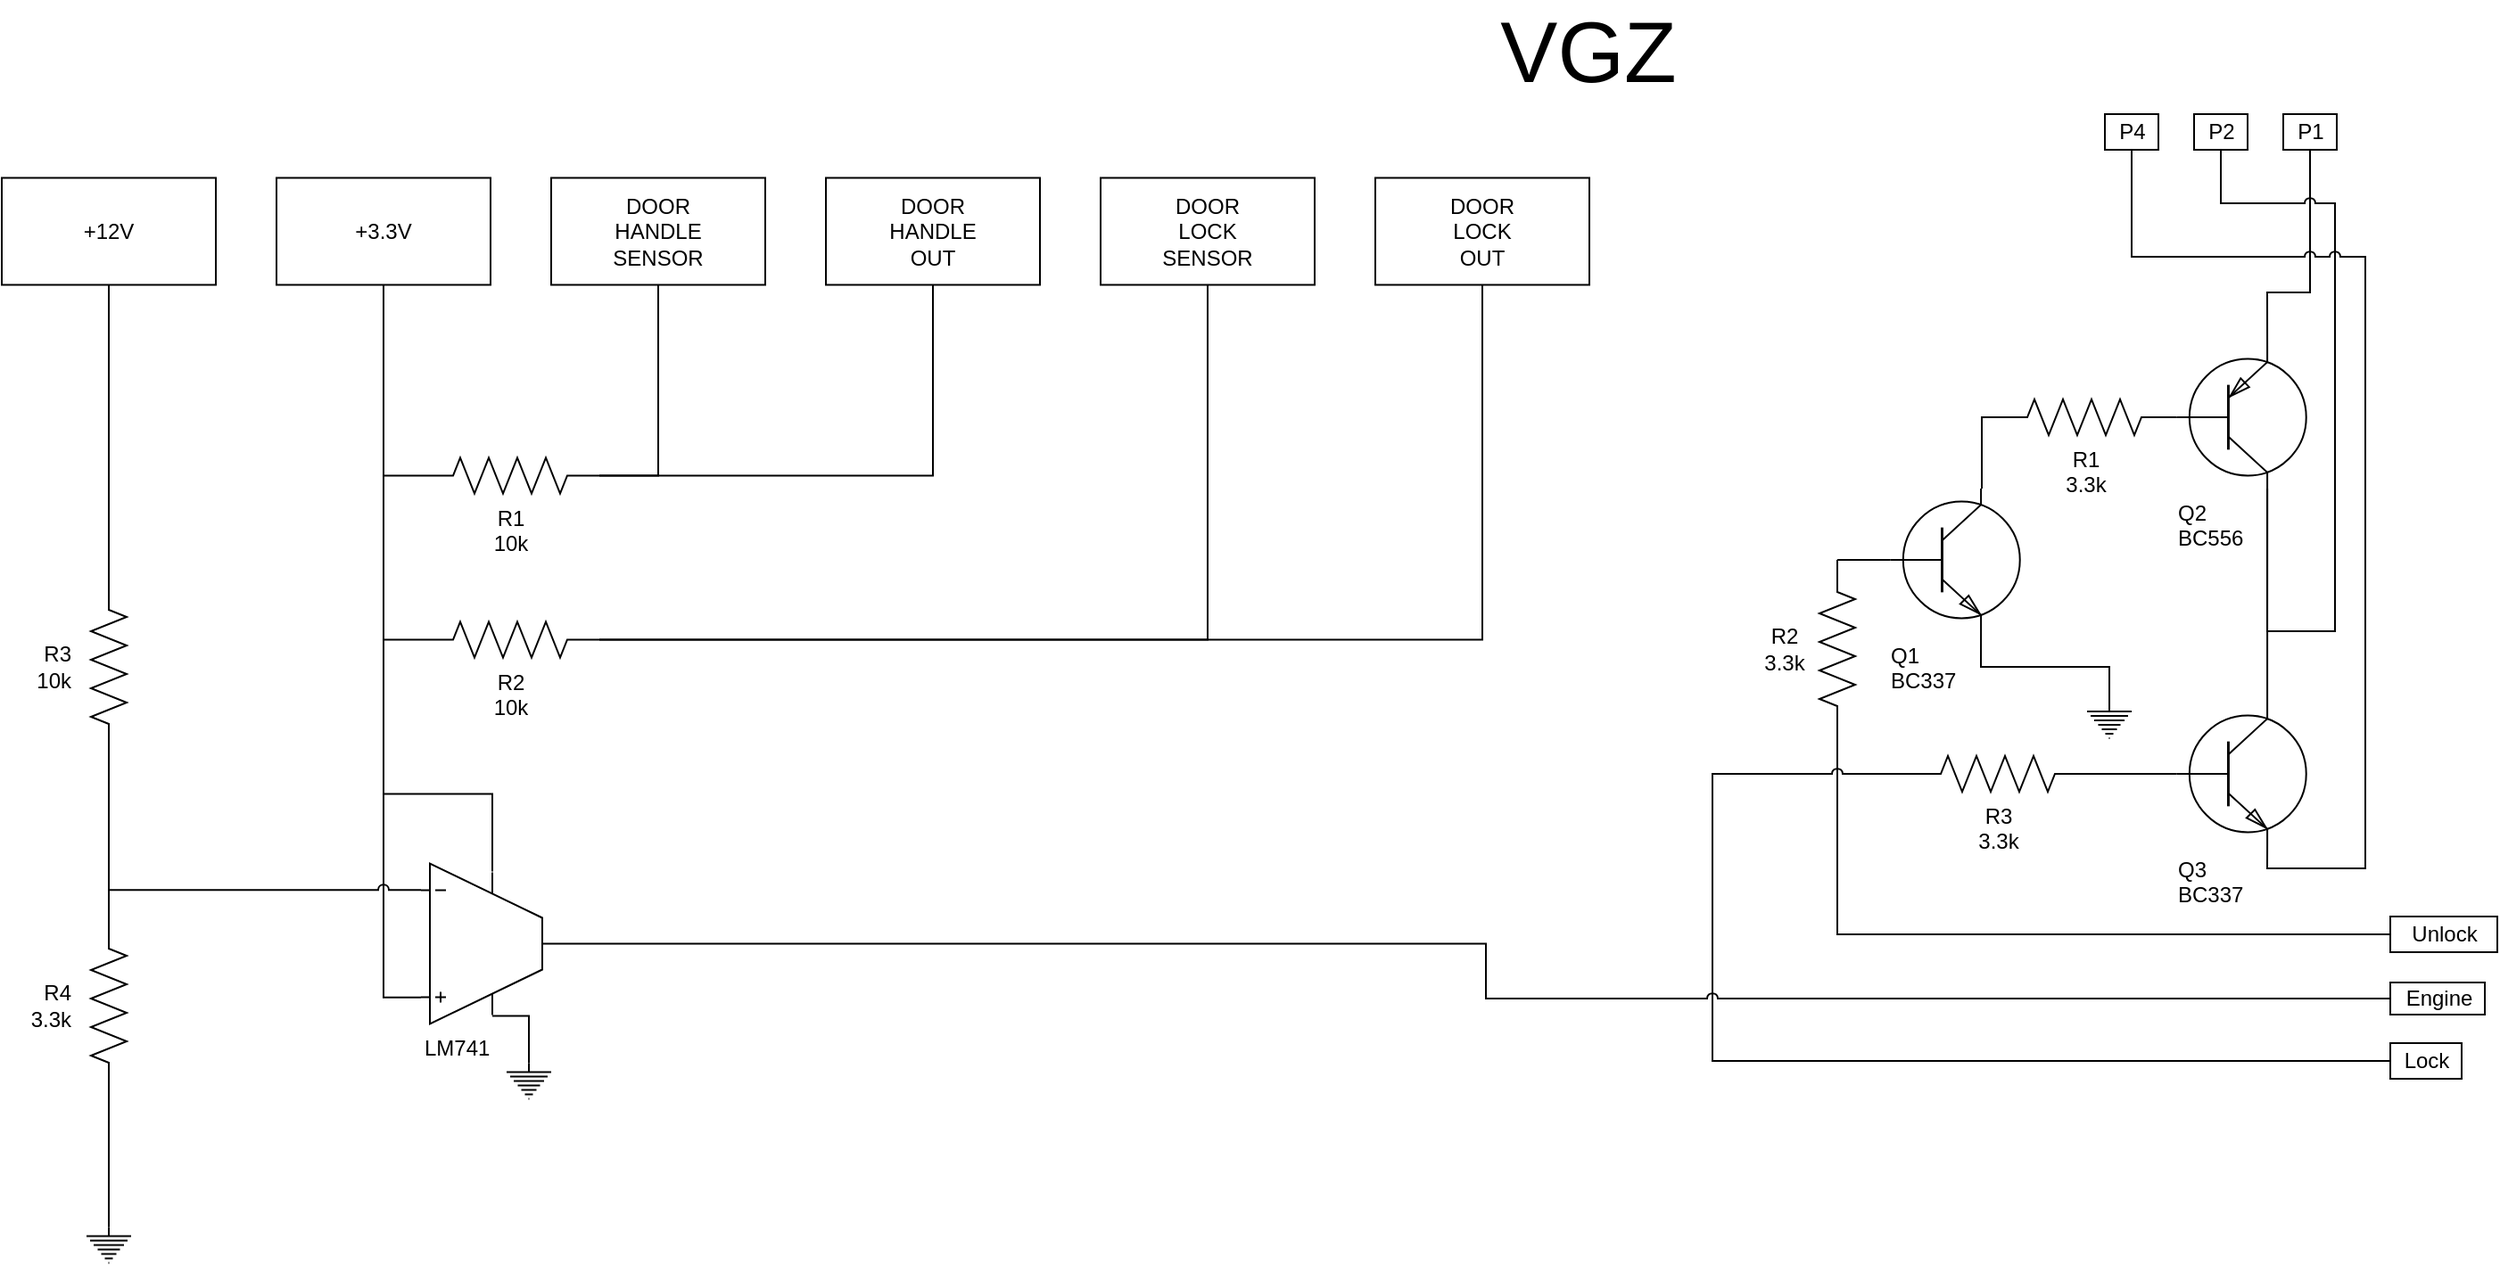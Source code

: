 <mxfile version="12.8.8" type="github" pages="2"><diagram id="vwBpfIJJqrl7qLxSZMjy" name="VGZ"><mxGraphModel dx="2249" dy="747" grid="0" gridSize="10" guides="1" tooltips="1" connect="1" arrows="1" fold="1" page="1" pageScale="1" pageWidth="827" pageHeight="1169" background="#FFFFFF" math="0" shadow="0"><root><mxCell id="0"/><mxCell id="1" parent="0"/><mxCell id="2dIn2ky05wLc2S2Yu5g8-7" style="edgeStyle=orthogonalEdgeStyle;rounded=0;jumpStyle=arc;orthogonalLoop=1;jettySize=auto;html=1;exitX=0.7;exitY=1;exitDx=0;exitDy=0;exitPerimeter=0;entryX=0.7;entryY=0;entryDx=0;entryDy=0;entryPerimeter=0;endArrow=none;endFill=0;strokeColor=#000000;fontColor=#000000;labelBackgroundColor=none;" parent="1" source="2dIn2ky05wLc2S2Yu5g8-1" target="2dIn2ky05wLc2S2Yu5g8-2" edge="1"><mxGeometry relative="1" as="geometry"><Array as="points"><mxPoint x="671" y="387"/><mxPoint x="671" y="387"/></Array></mxGeometry></mxCell><mxCell id="2dIn2ky05wLc2S2Yu5g8-21" style="edgeStyle=orthogonalEdgeStyle;rounded=0;jumpStyle=arc;orthogonalLoop=1;jettySize=auto;html=1;exitX=0.7;exitY=0;exitDx=0;exitDy=0;exitPerimeter=0;endArrow=none;endFill=0;strokeColor=#000000;fontColor=#000000;labelBackgroundColor=none;" parent="1" source="2dIn2ky05wLc2S2Yu5g8-1" target="2dIn2ky05wLc2S2Yu5g8-22" edge="1"><mxGeometry relative="1" as="geometry"><mxPoint x="674.862" y="140" as="targetPoint"/><Array as="points"><mxPoint x="671" y="180"/><mxPoint x="695" y="180"/></Array></mxGeometry></mxCell><mxCell id="2dIn2ky05wLc2S2Yu5g8-1" value="&lt;div&gt;Q2&lt;/div&gt;&lt;div&gt;BC556&lt;br&gt;&lt;/div&gt;" style="verticalLabelPosition=bottom;shadow=0;dashed=0;align=left;html=1;verticalAlign=top;shape=mxgraph.electrical.transistors.pnp_transistor_1;strokeColor=#000000;fontColor=#000000;labelBackgroundColor=none;fillColor=none;" parent="1" vertex="1"><mxGeometry x="618.5" y="210" width="76" height="80" as="geometry"/></mxCell><mxCell id="2dIn2ky05wLc2S2Yu5g8-37" style="edgeStyle=orthogonalEdgeStyle;rounded=0;jumpStyle=arc;orthogonalLoop=1;jettySize=auto;html=1;exitX=0.7;exitY=1;exitDx=0;exitDy=0;exitPerimeter=0;endArrow=none;endFill=0;strokeColor=#000000;fontColor=#000000;labelBackgroundColor=none;" parent="1" source="2dIn2ky05wLc2S2Yu5g8-1" target="2dIn2ky05wLc2S2Yu5g8-23" edge="1"><mxGeometry relative="1" as="geometry"><Array as="points"><mxPoint x="671" y="370"/><mxPoint x="709" y="370"/><mxPoint x="709" y="130"/><mxPoint x="645" y="130"/></Array></mxGeometry></mxCell><mxCell id="u6N9TvEK20pb86zufqTK-22" style="edgeStyle=orthogonalEdgeStyle;rounded=0;orthogonalLoop=1;jettySize=auto;html=1;exitX=0.7;exitY=1;exitDx=0;exitDy=0;exitPerimeter=0;strokeColor=#000000;fontColor=#000000;endArrow=none;endFill=0;jumpStyle=arc;" edge="1" parent="1" source="2dIn2ky05wLc2S2Yu5g8-2" target="u6N9TvEK20pb86zufqTK-24"><mxGeometry relative="1" as="geometry"><mxPoint x="600" y="110" as="targetPoint"/><Array as="points"><mxPoint x="671" y="503"/><mxPoint x="726" y="503"/><mxPoint x="726" y="160"/><mxPoint x="595" y="160"/></Array></mxGeometry></mxCell><mxCell id="2dIn2ky05wLc2S2Yu5g8-2" value="&lt;div align=&quot;left&quot;&gt;Q3&lt;br&gt;&lt;/div&gt;&lt;div align=&quot;left&quot;&gt;BC337&lt;/div&gt;" style="verticalLabelPosition=bottom;shadow=0;dashed=0;align=left;html=1;verticalAlign=top;shape=mxgraph.electrical.transistors.npn_transistor_1;strokeColor=#000000;fontColor=#000000;labelBackgroundColor=none;fillColor=none;" parent="1" vertex="1"><mxGeometry x="618.5" y="410" width="76" height="80" as="geometry"/></mxCell><mxCell id="2dIn2ky05wLc2S2Yu5g8-6" style="edgeStyle=orthogonalEdgeStyle;rounded=0;jumpStyle=arc;orthogonalLoop=1;jettySize=auto;html=1;exitX=0.7;exitY=1;exitDx=0;exitDy=0;exitPerimeter=0;entryX=0.5;entryY=0;entryDx=0;entryDy=0;entryPerimeter=0;endArrow=none;endFill=0;strokeColor=#000000;fontColor=#000000;labelBackgroundColor=none;" parent="1" source="2dIn2ky05wLc2S2Yu5g8-3" target="2dIn2ky05wLc2S2Yu5g8-5" edge="1"><mxGeometry relative="1" as="geometry"><Array as="points"><mxPoint x="511" y="390"/><mxPoint x="583" y="390"/></Array></mxGeometry></mxCell><mxCell id="2dIn2ky05wLc2S2Yu5g8-3" value="&lt;div&gt;Q1&lt;br&gt;&lt;/div&gt;&lt;div&gt;BC337&lt;/div&gt;" style="verticalLabelPosition=bottom;shadow=0;dashed=0;align=left;html=1;verticalAlign=top;shape=mxgraph.electrical.transistors.npn_transistor_1;strokeColor=#000000;fontColor=#000000;labelBackgroundColor=none;fillColor=none;" parent="1" vertex="1"><mxGeometry x="458" y="290" width="76" height="80" as="geometry"/></mxCell><mxCell id="2dIn2ky05wLc2S2Yu5g8-5" value="" style="pointerEvents=1;verticalLabelPosition=bottom;shadow=0;dashed=0;align=center;html=1;verticalAlign=top;shape=mxgraph.electrical.signal_sources.protective_earth;strokeColor=#000000;fontColor=#000000;labelBackgroundColor=none;" parent="1" vertex="1"><mxGeometry x="570" y="410" width="25" height="20" as="geometry"/></mxCell><mxCell id="2dIn2ky05wLc2S2Yu5g8-11" style="edgeStyle=orthogonalEdgeStyle;rounded=0;jumpStyle=arc;orthogonalLoop=1;jettySize=auto;html=1;exitX=1;exitY=0.5;exitDx=0;exitDy=0;exitPerimeter=0;entryX=0;entryY=0.5;entryDx=0;entryDy=0;entryPerimeter=0;endArrow=none;endFill=0;strokeColor=#000000;fontColor=#000000;labelBackgroundColor=none;" parent="1" source="2dIn2ky05wLc2S2Yu5g8-10" target="2dIn2ky05wLc2S2Yu5g8-1" edge="1"><mxGeometry relative="1" as="geometry"><Array as="points"><mxPoint x="609" y="250"/></Array></mxGeometry></mxCell><mxCell id="2dIn2ky05wLc2S2Yu5g8-12" style="edgeStyle=orthogonalEdgeStyle;rounded=0;jumpStyle=arc;orthogonalLoop=1;jettySize=auto;html=1;exitX=0;exitY=0.5;exitDx=0;exitDy=0;exitPerimeter=0;entryX=0.7;entryY=0;entryDx=0;entryDy=0;entryPerimeter=0;endArrow=none;endFill=0;strokeColor=#000000;fontColor=#000000;labelBackgroundColor=none;" parent="1" source="2dIn2ky05wLc2S2Yu5g8-10" target="2dIn2ky05wLc2S2Yu5g8-3" edge="1"><mxGeometry relative="1" as="geometry"><Array as="points"><mxPoint x="511" y="250"/><mxPoint x="511" y="290"/></Array></mxGeometry></mxCell><mxCell id="2dIn2ky05wLc2S2Yu5g8-10" value="&lt;div&gt;R1&lt;/div&gt;&lt;div&gt;3.3k&lt;/div&gt;" style="pointerEvents=1;verticalLabelPosition=bottom;shadow=0;dashed=0;align=center;html=1;verticalAlign=top;shape=mxgraph.electrical.resistors.resistor_2;strokeColor=#000000;fontColor=#000000;labelBackgroundColor=none;" parent="1" vertex="1"><mxGeometry x="518.5" y="240" width="100" height="20" as="geometry"/></mxCell><mxCell id="2dIn2ky05wLc2S2Yu5g8-14" style="edgeStyle=orthogonalEdgeStyle;rounded=0;jumpStyle=arc;orthogonalLoop=1;jettySize=auto;html=1;exitX=1;exitY=0.5;exitDx=0;exitDy=0;exitPerimeter=0;entryX=0;entryY=0.5;entryDx=0;entryDy=0;entryPerimeter=0;endArrow=none;endFill=0;strokeColor=#000000;fontColor=#000000;labelBackgroundColor=none;" parent="1" source="2dIn2ky05wLc2S2Yu5g8-13" target="2dIn2ky05wLc2S2Yu5g8-3" edge="1"><mxGeometry relative="1" as="geometry"/></mxCell><mxCell id="2dIn2ky05wLc2S2Yu5g8-18" style="edgeStyle=orthogonalEdgeStyle;rounded=0;jumpStyle=arc;orthogonalLoop=1;jettySize=auto;html=1;exitX=0;exitY=0.5;exitDx=0;exitDy=0;exitPerimeter=0;endArrow=none;endFill=0;strokeColor=#000000;fontColor=#000000;labelBackgroundColor=none;" parent="1" source="2dIn2ky05wLc2S2Yu5g8-13" target="2dIn2ky05wLc2S2Yu5g8-19" edge="1"><mxGeometry relative="1" as="geometry"><mxPoint x="300" y="210" as="targetPoint"/><Array as="points"><mxPoint x="430" y="540"/></Array></mxGeometry></mxCell><mxCell id="2dIn2ky05wLc2S2Yu5g8-13" value="&lt;div&gt;R2&lt;/div&gt;&lt;div&gt;3.3k&lt;/div&gt;" style="pointerEvents=1;verticalLabelPosition=middle;shadow=0;dashed=0;align=center;html=1;verticalAlign=middle;shape=mxgraph.electrical.resistors.resistor_2;strokeColor=#000000;fontColor=#000000;labelBackgroundColor=none;direction=north;horizontal=1;labelPosition=left;spacingLeft=0;spacingRight=20;" parent="1" vertex="1"><mxGeometry x="420" y="330" width="20" height="100" as="geometry"/></mxCell><mxCell id="2dIn2ky05wLc2S2Yu5g8-16" style="edgeStyle=orthogonalEdgeStyle;rounded=0;jumpStyle=arc;orthogonalLoop=1;jettySize=auto;html=1;exitX=1;exitY=0.5;exitDx=0;exitDy=0;exitPerimeter=0;entryX=0;entryY=0.5;entryDx=0;entryDy=0;entryPerimeter=0;endArrow=none;endFill=0;strokeColor=#000000;fontColor=#000000;labelBackgroundColor=none;" parent="1" source="2dIn2ky05wLc2S2Yu5g8-15" target="2dIn2ky05wLc2S2Yu5g8-2" edge="1"><mxGeometry relative="1" as="geometry"/></mxCell><mxCell id="2dIn2ky05wLc2S2Yu5g8-17" style="edgeStyle=orthogonalEdgeStyle;rounded=0;jumpStyle=arc;orthogonalLoop=1;jettySize=auto;html=1;exitX=0;exitY=0.5;exitDx=0;exitDy=0;exitPerimeter=0;endArrow=none;endFill=0;strokeColor=#000000;fontColor=#000000;labelBackgroundColor=none;" parent="1" source="2dIn2ky05wLc2S2Yu5g8-15" target="2dIn2ky05wLc2S2Yu5g8-20" edge="1"><mxGeometry relative="1" as="geometry"><mxPoint x="260.0" y="210" as="targetPoint"/><Array as="points"><mxPoint x="360" y="450"/></Array></mxGeometry></mxCell><mxCell id="2dIn2ky05wLc2S2Yu5g8-15" value="&lt;div&gt;R3&lt;/div&gt;&lt;div&gt;3.3k&lt;/div&gt;" style="pointerEvents=1;verticalLabelPosition=bottom;shadow=0;dashed=0;align=center;html=1;verticalAlign=top;shape=mxgraph.electrical.resistors.resistor_2;strokeColor=#000000;fontColor=#000000;labelBackgroundColor=none;" parent="1" vertex="1"><mxGeometry x="470" y="440" width="100" height="20" as="geometry"/></mxCell><mxCell id="2dIn2ky05wLc2S2Yu5g8-19" value="&lt;div&gt;Unlock&lt;/div&gt;" style="text;html=1;align=center;verticalAlign=middle;resizable=0;points=[];autosize=1;strokeColor=#000000;fontColor=#000000;labelBackgroundColor=none;" parent="1" vertex="1"><mxGeometry x="740" y="530" width="60" height="20" as="geometry"/></mxCell><mxCell id="2dIn2ky05wLc2S2Yu5g8-20" value="Lock" style="text;html=1;align=center;verticalAlign=middle;resizable=0;points=[];autosize=1;strokeColor=#000000;fontColor=#000000;labelBackgroundColor=none;" parent="1" vertex="1"><mxGeometry x="740" y="601" width="40" height="20" as="geometry"/></mxCell><mxCell id="2dIn2ky05wLc2S2Yu5g8-22" value="&lt;div&gt;P1&lt;/div&gt;" style="text;html=1;align=center;verticalAlign=middle;resizable=0;points=[];autosize=1;strokeColor=#000000;fontColor=#000000;labelBackgroundColor=none;" parent="1" vertex="1"><mxGeometry x="680" y="80" width="30" height="20" as="geometry"/></mxCell><mxCell id="2dIn2ky05wLc2S2Yu5g8-23" value="&lt;div&gt;P2&lt;/div&gt;" style="text;html=1;align=center;verticalAlign=middle;resizable=0;points=[];autosize=1;strokeColor=#000000;fontColor=#000000;labelBackgroundColor=none;" parent="1" vertex="1"><mxGeometry x="630" y="80" width="30" height="20" as="geometry"/></mxCell><mxCell id="u6N9TvEK20pb86zufqTK-24" value="&lt;div&gt;P4&lt;/div&gt;" style="text;html=1;align=center;verticalAlign=middle;resizable=0;points=[];autosize=1;strokeColor=#000000;fontColor=#000000;labelBackgroundColor=none;" vertex="1" parent="1"><mxGeometry x="580" y="80" width="30" height="20" as="geometry"/></mxCell><mxCell id="u6N9TvEK20pb86zufqTK-26" value="&lt;font style=&quot;font-size: 48px&quot;&gt;VGZ&lt;/font&gt;" style="text;html=1;align=center;verticalAlign=middle;resizable=0;points=[];autosize=1;fontColor=#000000;" vertex="1" parent="1"><mxGeometry x="230" y="30" width="120" height="30" as="geometry"/></mxCell><mxCell id="xmA8tQZbp6Ut8Ep6K7Ed-1" value="+3.3V" style="rounded=0;whiteSpace=wrap;html=1;strokeColor=#000000;fontColor=#000000;align=center;" vertex="1" parent="1"><mxGeometry x="-445" y="115.75" width="120" height="60" as="geometry"/></mxCell><mxCell id="xmA8tQZbp6Ut8Ep6K7Ed-2" value="&lt;div&gt;DOOR&lt;/div&gt;&lt;div&gt;HANDLE&lt;/div&gt;&lt;div&gt;SENSOR&lt;br&gt;&lt;/div&gt;" style="rounded=0;whiteSpace=wrap;html=1;strokeColor=#000000;fontColor=#000000;align=center;" vertex="1" parent="1"><mxGeometry x="-291" y="115.75" width="120" height="60" as="geometry"/></mxCell><mxCell id="xmA8tQZbp6Ut8Ep6K7Ed-3" style="edgeStyle=orthogonalEdgeStyle;rounded=0;jumpStyle=arc;orthogonalLoop=1;jettySize=auto;html=1;exitX=0;exitY=0.5;exitDx=0;exitDy=0;exitPerimeter=0;endArrow=none;endFill=0;strokeColor=#000000;fontColor=#000000;" edge="1" parent="1" source="xmA8tQZbp6Ut8Ep6K7Ed-5" target="xmA8tQZbp6Ut8Ep6K7Ed-1"><mxGeometry relative="1" as="geometry"/></mxCell><mxCell id="xmA8tQZbp6Ut8Ep6K7Ed-4" style="edgeStyle=orthogonalEdgeStyle;rounded=0;jumpStyle=arc;orthogonalLoop=1;jettySize=auto;html=1;exitX=1;exitY=0.5;exitDx=0;exitDy=0;exitPerimeter=0;endArrow=none;endFill=0;strokeColor=#000000;fontColor=#000000;" edge="1" parent="1" source="xmA8tQZbp6Ut8Ep6K7Ed-5" target="xmA8tQZbp6Ut8Ep6K7Ed-2"><mxGeometry relative="1" as="geometry"/></mxCell><mxCell id="xmA8tQZbp6Ut8Ep6K7Ed-5" value="&lt;div&gt;R1&lt;/div&gt;&lt;div&gt;10k&lt;br&gt;&lt;/div&gt;" style="pointerEvents=1;verticalLabelPosition=bottom;shadow=0;dashed=0;align=center;html=1;verticalAlign=top;shape=mxgraph.electrical.resistors.resistor_2;strokeColor=#000000;fontColor=#000000;" vertex="1" parent="1"><mxGeometry x="-364" y="272.75" width="100" height="20" as="geometry"/></mxCell><mxCell id="xmA8tQZbp6Ut8Ep6K7Ed-6" style="edgeStyle=orthogonalEdgeStyle;rounded=0;jumpStyle=arc;orthogonalLoop=1;jettySize=auto;html=1;exitX=0.5;exitY=1;exitDx=0;exitDy=0;entryX=1;entryY=0.5;entryDx=0;entryDy=0;entryPerimeter=0;endArrow=none;endFill=0;strokeColor=#000000;fontColor=#000000;" edge="1" parent="1" source="xmA8tQZbp6Ut8Ep6K7Ed-7" target="xmA8tQZbp6Ut8Ep6K7Ed-5"><mxGeometry relative="1" as="geometry"/></mxCell><mxCell id="xmA8tQZbp6Ut8Ep6K7Ed-7" value="&lt;div&gt;DOOR&lt;/div&gt;&lt;div&gt;HANDLE&lt;/div&gt;&lt;div&gt;OUT&lt;br&gt;&lt;/div&gt;" style="rounded=0;whiteSpace=wrap;html=1;strokeColor=#000000;fontColor=#000000;align=center;" vertex="1" parent="1"><mxGeometry x="-137" y="115.75" width="120" height="60" as="geometry"/></mxCell><mxCell id="xmA8tQZbp6Ut8Ep6K7Ed-8" style="edgeStyle=orthogonalEdgeStyle;rounded=0;jumpStyle=arc;orthogonalLoop=1;jettySize=auto;html=1;exitX=0;exitY=0.5;exitDx=0;exitDy=0;exitPerimeter=0;endArrow=none;endFill=0;strokeColor=#000000;fontColor=#000000;" edge="1" parent="1" source="xmA8tQZbp6Ut8Ep6K7Ed-11" target="xmA8tQZbp6Ut8Ep6K7Ed-1"><mxGeometry relative="1" as="geometry"/></mxCell><mxCell id="xmA8tQZbp6Ut8Ep6K7Ed-9" style="edgeStyle=orthogonalEdgeStyle;rounded=0;jumpStyle=arc;orthogonalLoop=1;jettySize=auto;html=1;exitX=1;exitY=0.5;exitDx=0;exitDy=0;exitPerimeter=0;endArrow=none;endFill=0;strokeColor=#000000;fontColor=#000000;" edge="1" parent="1" source="xmA8tQZbp6Ut8Ep6K7Ed-11" target="xmA8tQZbp6Ut8Ep6K7Ed-12"><mxGeometry relative="1" as="geometry"/></mxCell><mxCell id="xmA8tQZbp6Ut8Ep6K7Ed-10" style="edgeStyle=orthogonalEdgeStyle;rounded=0;jumpStyle=arc;orthogonalLoop=1;jettySize=auto;html=1;exitX=1;exitY=0.5;exitDx=0;exitDy=0;exitPerimeter=0;endArrow=none;endFill=0;strokeColor=#000000;fontColor=#000000;" edge="1" parent="1" source="xmA8tQZbp6Ut8Ep6K7Ed-11" target="xmA8tQZbp6Ut8Ep6K7Ed-13"><mxGeometry relative="1" as="geometry"/></mxCell><mxCell id="xmA8tQZbp6Ut8Ep6K7Ed-11" value="&lt;div&gt;R2&lt;/div&gt;&lt;div&gt;10k&lt;br&gt;&lt;/div&gt;" style="pointerEvents=1;verticalLabelPosition=bottom;shadow=0;dashed=0;align=center;html=1;verticalAlign=top;shape=mxgraph.electrical.resistors.resistor_2;strokeColor=#000000;fontColor=#000000;" vertex="1" parent="1"><mxGeometry x="-364" y="364.75" width="100" height="20" as="geometry"/></mxCell><mxCell id="xmA8tQZbp6Ut8Ep6K7Ed-12" value="&lt;div&gt;DOOR&lt;/div&gt;&lt;div&gt;LOCK&lt;/div&gt;&lt;div&gt;SENSOR&lt;br&gt;&lt;/div&gt;" style="rounded=0;whiteSpace=wrap;html=1;strokeColor=#000000;fontColor=#000000;align=center;" vertex="1" parent="1"><mxGeometry x="17" y="115.75" width="120" height="60" as="geometry"/></mxCell><mxCell id="xmA8tQZbp6Ut8Ep6K7Ed-13" value="&lt;div&gt;DOOR&lt;/div&gt;&lt;div&gt;LOCK&lt;/div&gt;&lt;div&gt;OUT&lt;br&gt;&lt;/div&gt;" style="rounded=0;whiteSpace=wrap;html=1;strokeColor=#000000;fontColor=#000000;align=center;" vertex="1" parent="1"><mxGeometry x="171" y="115.75" width="120" height="60" as="geometry"/></mxCell><mxCell id="xmA8tQZbp6Ut8Ep6K7Ed-15" style="edgeStyle=orthogonalEdgeStyle;rounded=0;jumpStyle=arc;orthogonalLoop=1;jettySize=auto;html=1;exitX=0.4;exitY=0.05;exitDx=0;exitDy=0;exitPerimeter=0;endArrow=none;endFill=0;strokeColor=#000000;fontColor=#000000;" edge="1" parent="1" source="xmA8tQZbp6Ut8Ep6K7Ed-14" target="xmA8tQZbp6Ut8Ep6K7Ed-1"><mxGeometry relative="1" as="geometry"><Array as="points"><mxPoint x="-324" y="461.25"/><mxPoint x="-385" y="461.25"/></Array></mxGeometry></mxCell><mxCell id="xmA8tQZbp6Ut8Ep6K7Ed-16" style="edgeStyle=orthogonalEdgeStyle;rounded=0;jumpStyle=arc;orthogonalLoop=1;jettySize=auto;html=1;endArrow=none;endFill=0;strokeColor=#000000;fontColor=#000000;exitX=0;exitY=0.835;exitDx=0;exitDy=0;exitPerimeter=0;" edge="1" parent="1" source="xmA8tQZbp6Ut8Ep6K7Ed-14" target="xmA8tQZbp6Ut8Ep6K7Ed-1"><mxGeometry relative="1" as="geometry"><mxPoint x="-385" y="578" as="sourcePoint"/></mxGeometry></mxCell><mxCell id="xmA8tQZbp6Ut8Ep6K7Ed-22" style="edgeStyle=orthogonalEdgeStyle;rounded=0;jumpStyle=arc;orthogonalLoop=1;jettySize=auto;html=1;exitX=0;exitY=0.165;exitDx=0;exitDy=0;exitPerimeter=0;entryX=0;entryY=0.5;entryDx=0;entryDy=0;entryPerimeter=0;endArrow=none;endFill=0;strokeColor=#000000;fontColor=#000000;" edge="1" parent="1" source="xmA8tQZbp6Ut8Ep6K7Ed-14" target="xmA8tQZbp6Ut8Ep6K7Ed-20"><mxGeometry relative="1" as="geometry"><Array as="points"><mxPoint x="-539" y="515"/></Array></mxGeometry></mxCell><mxCell id="xmA8tQZbp6Ut8Ep6K7Ed-26" style="edgeStyle=orthogonalEdgeStyle;rounded=0;jumpStyle=arc;orthogonalLoop=1;jettySize=auto;html=1;exitX=0.4;exitY=0.95;exitDx=0;exitDy=0;exitPerimeter=0;entryX=0.5;entryY=0;entryDx=0;entryDy=0;entryPerimeter=0;endArrow=none;endFill=0;strokeColor=#000000;fontColor=#000000;" edge="1" parent="1" source="xmA8tQZbp6Ut8Ep6K7Ed-14" target="xmA8tQZbp6Ut8Ep6K7Ed-25"><mxGeometry relative="1" as="geometry"/></mxCell><mxCell id="xmA8tQZbp6Ut8Ep6K7Ed-27" style="edgeStyle=orthogonalEdgeStyle;rounded=0;jumpStyle=arc;orthogonalLoop=1;jettySize=auto;html=1;exitX=1;exitY=0.5;exitDx=0;exitDy=0;exitPerimeter=0;endArrow=none;endFill=0;strokeColor=#000000;fontColor=#000000;" edge="1" parent="1" source="xmA8tQZbp6Ut8Ep6K7Ed-14" target="xmA8tQZbp6Ut8Ep6K7Ed-28"><mxGeometry relative="1" as="geometry"><mxPoint x="730.588" y="579.941" as="targetPoint"/><Array as="points"><mxPoint x="233" y="545"/><mxPoint x="233" y="576"/></Array></mxGeometry></mxCell><mxCell id="xmA8tQZbp6Ut8Ep6K7Ed-14" value="&lt;div align=&quot;left&quot;&gt;LM741&lt;/div&gt;" style="verticalLabelPosition=bottom;shadow=0;dashed=0;align=left;html=1;verticalAlign=top;shape=mxgraph.electrical.abstract.ota_1;strokeColor=#000000;fontColor=#000000;" vertex="1" parent="1"><mxGeometry x="-364" y="500.25" width="100" height="90" as="geometry"/></mxCell><mxCell id="xmA8tQZbp6Ut8Ep6K7Ed-17" value="+12V" style="rounded=0;whiteSpace=wrap;html=1;strokeColor=#000000;fontColor=#000000;align=center;" vertex="1" parent="1"><mxGeometry x="-599" y="115.75" width="120" height="60" as="geometry"/></mxCell><mxCell id="xmA8tQZbp6Ut8Ep6K7Ed-19" style="edgeStyle=orthogonalEdgeStyle;rounded=0;jumpStyle=arc;orthogonalLoop=1;jettySize=auto;html=1;exitX=0;exitY=0.5;exitDx=0;exitDy=0;exitPerimeter=0;endArrow=none;endFill=0;strokeColor=#000000;fontColor=#000000;" edge="1" parent="1" source="xmA8tQZbp6Ut8Ep6K7Ed-18" target="xmA8tQZbp6Ut8Ep6K7Ed-17"><mxGeometry relative="1" as="geometry"/></mxCell><mxCell id="xmA8tQZbp6Ut8Ep6K7Ed-18" value="&lt;div&gt;R3&lt;/div&gt;&lt;div&gt;10k&lt;br&gt;&lt;/div&gt;" style="pointerEvents=1;verticalLabelPosition=middle;shadow=0;dashed=0;align=right;html=1;verticalAlign=middle;shape=mxgraph.electrical.resistors.resistor_2;strokeColor=#000000;fontColor=#000000;direction=south;labelPosition=left;spacingRight=10;" vertex="1" parent="1"><mxGeometry x="-549" y="340" width="20" height="100" as="geometry"/></mxCell><mxCell id="xmA8tQZbp6Ut8Ep6K7Ed-21" style="edgeStyle=orthogonalEdgeStyle;rounded=0;jumpStyle=arc;orthogonalLoop=1;jettySize=auto;html=1;exitX=0;exitY=0.5;exitDx=0;exitDy=0;exitPerimeter=0;entryX=1;entryY=0.5;entryDx=0;entryDy=0;entryPerimeter=0;endArrow=none;endFill=0;strokeColor=#000000;fontColor=#000000;" edge="1" parent="1" source="xmA8tQZbp6Ut8Ep6K7Ed-20" target="xmA8tQZbp6Ut8Ep6K7Ed-18"><mxGeometry relative="1" as="geometry"/></mxCell><mxCell id="xmA8tQZbp6Ut8Ep6K7Ed-24" style="edgeStyle=orthogonalEdgeStyle;rounded=0;jumpStyle=arc;orthogonalLoop=1;jettySize=auto;html=1;exitX=1;exitY=0.5;exitDx=0;exitDy=0;exitPerimeter=0;entryX=0.5;entryY=0;entryDx=0;entryDy=0;entryPerimeter=0;endArrow=none;endFill=0;strokeColor=#000000;fontColor=#000000;" edge="1" parent="1" source="xmA8tQZbp6Ut8Ep6K7Ed-20" target="xmA8tQZbp6Ut8Ep6K7Ed-23"><mxGeometry relative="1" as="geometry"/></mxCell><mxCell id="xmA8tQZbp6Ut8Ep6K7Ed-20" value="&lt;div&gt;R4&lt;/div&gt;&lt;div&gt;3.3k&lt;br&gt;&lt;/div&gt;" style="pointerEvents=1;verticalLabelPosition=middle;shadow=0;dashed=0;align=right;html=1;verticalAlign=middle;shape=mxgraph.electrical.resistors.resistor_2;strokeColor=#000000;fontColor=#000000;direction=south;labelPosition=left;spacingRight=10;" vertex="1" parent="1"><mxGeometry x="-549" y="530" width="20" height="100" as="geometry"/></mxCell><mxCell id="xmA8tQZbp6Ut8Ep6K7Ed-23" value="" style="pointerEvents=1;verticalLabelPosition=bottom;shadow=0;dashed=0;align=center;html=1;verticalAlign=top;shape=mxgraph.electrical.signal_sources.protective_earth;strokeColor=#000000;fontColor=#000000;labelBackgroundColor=none;" vertex="1" parent="1"><mxGeometry x="-551.5" y="704.25" width="25" height="20" as="geometry"/></mxCell><mxCell id="xmA8tQZbp6Ut8Ep6K7Ed-25" value="" style="pointerEvents=1;verticalLabelPosition=bottom;shadow=0;dashed=0;align=center;html=1;verticalAlign=top;shape=mxgraph.electrical.signal_sources.protective_earth;strokeColor=#000000;fontColor=#000000;labelBackgroundColor=none;" vertex="1" parent="1"><mxGeometry x="-316" y="612.25" width="25" height="20" as="geometry"/></mxCell><mxCell id="xmA8tQZbp6Ut8Ep6K7Ed-28" value="Engine" style="text;html=1;align=center;verticalAlign=middle;resizable=0;points=[];autosize=1;strokeColor=#000000;fontColor=#000000;labelBackgroundColor=none;" vertex="1" parent="1"><mxGeometry x="740" y="567" width="53" height="18" as="geometry"/></mxCell></root></mxGraphModel></diagram><diagram id="oLYTGVPJO-h6AOUmi0qz" name="DTiB"><mxGraphModel dx="1422" dy="776" grid="0" gridSize="10" guides="1" tooltips="1" connect="1" arrows="1" fold="1" page="1" pageScale="1" pageWidth="1920" pageHeight="1080" math="0" shadow="0"><root><mxCell id="i68a_9Q8Q8rBgI_V3gax-0"/><mxCell id="i68a_9Q8Q8rBgI_V3gax-1" parent="i68a_9Q8Q8rBgI_V3gax-0"/><mxCell id="STVlUkQJjL2ECxKWRkJJ-0" value="&lt;font style=&quot;font-size: 48px&quot;&gt;DT&amp;amp;B&lt;/font&gt;" style="text;html=1;align=center;verticalAlign=middle;resizable=0;points=[];autosize=1;fontColor=#000000;" vertex="1" parent="i68a_9Q8Q8rBgI_V3gax-1"><mxGeometry x="190" y="83" width="159" height="30" as="geometry"/></mxCell><mxCell id="STVlUkQJjL2ECxKWRkJJ-1" value="+3.3V" style="rounded=0;whiteSpace=wrap;html=1;strokeColor=#000000;fontColor=#000000;align=center;" vertex="1" parent="i68a_9Q8Q8rBgI_V3gax-1"><mxGeometry x="421" y="158" width="120" height="60" as="geometry"/></mxCell><mxCell id="STVlUkQJjL2ECxKWRkJJ-2" value="&lt;div&gt;DOOR&lt;/div&gt;&lt;div&gt;HANDLE&lt;/div&gt;&lt;div&gt;SENSOR&lt;br&gt;&lt;/div&gt;" style="rounded=0;whiteSpace=wrap;html=1;strokeColor=#000000;fontColor=#000000;align=center;" vertex="1" parent="i68a_9Q8Q8rBgI_V3gax-1"><mxGeometry x="575" y="158" width="120" height="60" as="geometry"/></mxCell><mxCell id="I82ErPa6YXc8NZy05GW5-0" style="edgeStyle=orthogonalEdgeStyle;rounded=0;jumpStyle=arc;orthogonalLoop=1;jettySize=auto;html=1;exitX=0;exitY=0.5;exitDx=0;exitDy=0;exitPerimeter=0;endArrow=none;endFill=0;strokeColor=#000000;fontColor=#000000;" edge="1" parent="i68a_9Q8Q8rBgI_V3gax-1" source="STVlUkQJjL2ECxKWRkJJ-3" target="STVlUkQJjL2ECxKWRkJJ-1"><mxGeometry relative="1" as="geometry"/></mxCell><mxCell id="I82ErPa6YXc8NZy05GW5-1" style="edgeStyle=orthogonalEdgeStyle;rounded=0;jumpStyle=arc;orthogonalLoop=1;jettySize=auto;html=1;exitX=1;exitY=0.5;exitDx=0;exitDy=0;exitPerimeter=0;endArrow=none;endFill=0;strokeColor=#000000;fontColor=#000000;" edge="1" parent="i68a_9Q8Q8rBgI_V3gax-1" source="STVlUkQJjL2ECxKWRkJJ-3" target="STVlUkQJjL2ECxKWRkJJ-2"><mxGeometry relative="1" as="geometry"/></mxCell><mxCell id="STVlUkQJjL2ECxKWRkJJ-3" value="&lt;div&gt;R1&lt;/div&gt;&lt;div&gt;10k&lt;br&gt;&lt;/div&gt;" style="pointerEvents=1;verticalLabelPosition=bottom;shadow=0;dashed=0;align=center;html=1;verticalAlign=top;shape=mxgraph.electrical.resistors.resistor_2;strokeColor=#000000;fontColor=#000000;" vertex="1" parent="i68a_9Q8Q8rBgI_V3gax-1"><mxGeometry x="502" y="315" width="100" height="20" as="geometry"/></mxCell><mxCell id="I82ErPa6YXc8NZy05GW5-3" style="edgeStyle=orthogonalEdgeStyle;rounded=0;jumpStyle=arc;orthogonalLoop=1;jettySize=auto;html=1;exitX=0.5;exitY=1;exitDx=0;exitDy=0;entryX=1;entryY=0.5;entryDx=0;entryDy=0;entryPerimeter=0;endArrow=none;endFill=0;strokeColor=#000000;fontColor=#000000;" edge="1" parent="i68a_9Q8Q8rBgI_V3gax-1" source="I82ErPa6YXc8NZy05GW5-2" target="STVlUkQJjL2ECxKWRkJJ-3"><mxGeometry relative="1" as="geometry"/></mxCell><mxCell id="I82ErPa6YXc8NZy05GW5-2" value="&lt;div&gt;DOOR&lt;/div&gt;&lt;div&gt;HANDLE&lt;/div&gt;&lt;div&gt;OUT&lt;br&gt;&lt;/div&gt;" style="rounded=0;whiteSpace=wrap;html=1;strokeColor=#000000;fontColor=#000000;align=center;" vertex="1" parent="i68a_9Q8Q8rBgI_V3gax-1"><mxGeometry x="729" y="158" width="120" height="60" as="geometry"/></mxCell><mxCell id="I82ErPa6YXc8NZy05GW5-5" style="edgeStyle=orthogonalEdgeStyle;rounded=0;jumpStyle=arc;orthogonalLoop=1;jettySize=auto;html=1;exitX=0;exitY=0.5;exitDx=0;exitDy=0;exitPerimeter=0;endArrow=none;endFill=0;strokeColor=#000000;fontColor=#000000;" edge="1" parent="i68a_9Q8Q8rBgI_V3gax-1" source="I82ErPa6YXc8NZy05GW5-4" target="STVlUkQJjL2ECxKWRkJJ-1"><mxGeometry relative="1" as="geometry"/></mxCell><mxCell id="I82ErPa6YXc8NZy05GW5-7" style="edgeStyle=orthogonalEdgeStyle;rounded=0;jumpStyle=arc;orthogonalLoop=1;jettySize=auto;html=1;exitX=1;exitY=0.5;exitDx=0;exitDy=0;exitPerimeter=0;endArrow=none;endFill=0;strokeColor=#000000;fontColor=#000000;" edge="1" parent="i68a_9Q8Q8rBgI_V3gax-1" source="I82ErPa6YXc8NZy05GW5-4" target="I82ErPa6YXc8NZy05GW5-6"><mxGeometry relative="1" as="geometry"/></mxCell><mxCell id="I82ErPa6YXc8NZy05GW5-9" style="edgeStyle=orthogonalEdgeStyle;rounded=0;jumpStyle=arc;orthogonalLoop=1;jettySize=auto;html=1;exitX=1;exitY=0.5;exitDx=0;exitDy=0;exitPerimeter=0;endArrow=none;endFill=0;strokeColor=#000000;fontColor=#000000;" edge="1" parent="i68a_9Q8Q8rBgI_V3gax-1" source="I82ErPa6YXc8NZy05GW5-4" target="I82ErPa6YXc8NZy05GW5-8"><mxGeometry relative="1" as="geometry"/></mxCell><mxCell id="I82ErPa6YXc8NZy05GW5-4" value="&lt;div&gt;R2&lt;/div&gt;&lt;div&gt;10k&lt;br&gt;&lt;/div&gt;" style="pointerEvents=1;verticalLabelPosition=bottom;shadow=0;dashed=0;align=center;html=1;verticalAlign=top;shape=mxgraph.electrical.resistors.resistor_2;strokeColor=#000000;fontColor=#000000;" vertex="1" parent="i68a_9Q8Q8rBgI_V3gax-1"><mxGeometry x="502" y="407" width="100" height="20" as="geometry"/></mxCell><mxCell id="I82ErPa6YXc8NZy05GW5-6" value="&lt;div&gt;DOOR&lt;/div&gt;&lt;div&gt;LOCK&lt;/div&gt;&lt;div&gt;SENSOR&lt;br&gt;&lt;/div&gt;" style="rounded=0;whiteSpace=wrap;html=1;strokeColor=#000000;fontColor=#000000;align=center;" vertex="1" parent="i68a_9Q8Q8rBgI_V3gax-1"><mxGeometry x="883" y="158" width="120" height="60" as="geometry"/></mxCell><mxCell id="I82ErPa6YXc8NZy05GW5-8" value="&lt;div&gt;DOOR&lt;/div&gt;&lt;div&gt;LOCK&lt;/div&gt;&lt;div&gt;OUT&lt;br&gt;&lt;/div&gt;" style="rounded=0;whiteSpace=wrap;html=1;strokeColor=#000000;fontColor=#000000;align=center;" vertex="1" parent="i68a_9Q8Q8rBgI_V3gax-1"><mxGeometry x="1037" y="158" width="120" height="60" as="geometry"/></mxCell></root></mxGraphModel></diagram></mxfile>